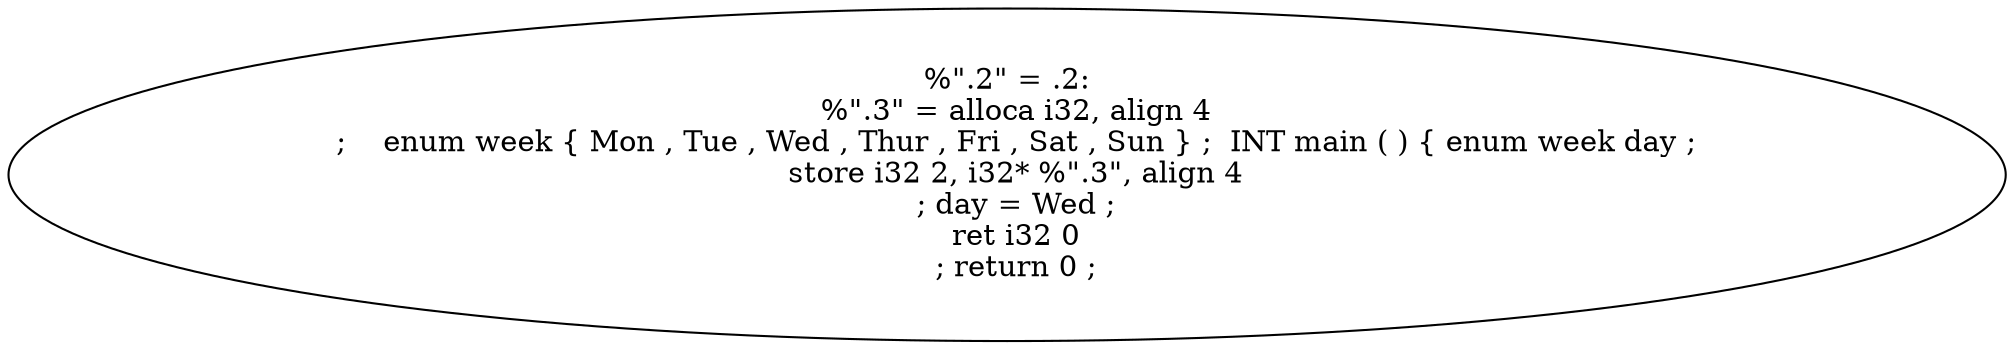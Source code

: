 digraph AST {
  "131770531032192" [label="%\".2\" = .2:
  %\".3\" = alloca i32, align 4
  ;    enum week { Mon , Tue , Wed , Thur , Fri , Sat , Sun } ;  INT main ( ) { enum week day ;
  store i32 2, i32* %\".3\", align 4
  ; day = Wed ;
  ret i32 0
  ; return 0 ;"];
}
